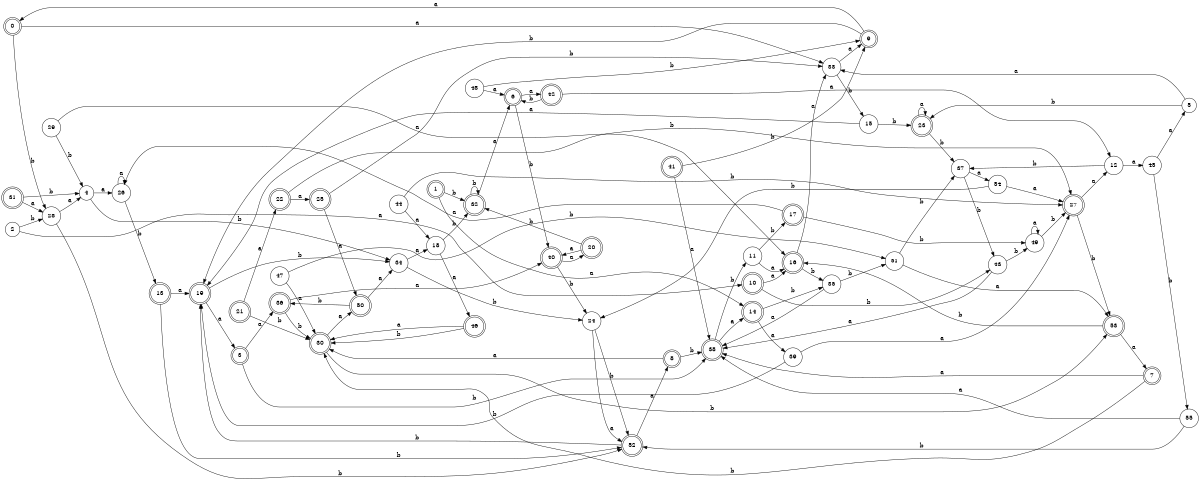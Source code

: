 digraph n45_6 {
__start0 [label="" shape="none"];

rankdir=LR;
size="8,5";

s0 [style="rounded,filled", color="black", fillcolor="white" shape="doublecircle", label="0"];
s1 [style="rounded,filled", color="black", fillcolor="white" shape="doublecircle", label="1"];
s2 [style="filled", color="black", fillcolor="white" shape="circle", label="2"];
s3 [style="rounded,filled", color="black", fillcolor="white" shape="doublecircle", label="3"];
s4 [style="filled", color="black", fillcolor="white" shape="circle", label="4"];
s5 [style="filled", color="black", fillcolor="white" shape="circle", label="5"];
s6 [style="rounded,filled", color="black", fillcolor="white" shape="doublecircle", label="6"];
s7 [style="rounded,filled", color="black", fillcolor="white" shape="doublecircle", label="7"];
s8 [style="rounded,filled", color="black", fillcolor="white" shape="doublecircle", label="8"];
s9 [style="rounded,filled", color="black", fillcolor="white" shape="doublecircle", label="9"];
s10 [style="rounded,filled", color="black", fillcolor="white" shape="doublecircle", label="10"];
s11 [style="filled", color="black", fillcolor="white" shape="circle", label="11"];
s12 [style="filled", color="black", fillcolor="white" shape="circle", label="12"];
s13 [style="rounded,filled", color="black", fillcolor="white" shape="doublecircle", label="13"];
s14 [style="rounded,filled", color="black", fillcolor="white" shape="doublecircle", label="14"];
s15 [style="filled", color="black", fillcolor="white" shape="circle", label="15"];
s16 [style="rounded,filled", color="black", fillcolor="white" shape="doublecircle", label="16"];
s17 [style="rounded,filled", color="black", fillcolor="white" shape="doublecircle", label="17"];
s18 [style="filled", color="black", fillcolor="white" shape="circle", label="18"];
s19 [style="rounded,filled", color="black", fillcolor="white" shape="doublecircle", label="19"];
s20 [style="rounded,filled", color="black", fillcolor="white" shape="doublecircle", label="20"];
s21 [style="rounded,filled", color="black", fillcolor="white" shape="doublecircle", label="21"];
s22 [style="rounded,filled", color="black", fillcolor="white" shape="doublecircle", label="22"];
s23 [style="rounded,filled", color="black", fillcolor="white" shape="doublecircle", label="23"];
s24 [style="filled", color="black", fillcolor="white" shape="circle", label="24"];
s25 [style="rounded,filled", color="black", fillcolor="white" shape="doublecircle", label="25"];
s26 [style="filled", color="black", fillcolor="white" shape="circle", label="26"];
s27 [style="rounded,filled", color="black", fillcolor="white" shape="doublecircle", label="27"];
s28 [style="filled", color="black", fillcolor="white" shape="circle", label="28"];
s29 [style="filled", color="black", fillcolor="white" shape="circle", label="29"];
s30 [style="rounded,filled", color="black", fillcolor="white" shape="doublecircle", label="30"];
s31 [style="rounded,filled", color="black", fillcolor="white" shape="doublecircle", label="31"];
s32 [style="rounded,filled", color="black", fillcolor="white" shape="doublecircle", label="32"];
s33 [style="filled", color="black", fillcolor="white" shape="circle", label="33"];
s34 [style="filled", color="black", fillcolor="white" shape="circle", label="34"];
s35 [style="filled", color="black", fillcolor="white" shape="circle", label="35"];
s36 [style="rounded,filled", color="black", fillcolor="white" shape="doublecircle", label="36"];
s37 [style="filled", color="black", fillcolor="white" shape="circle", label="37"];
s38 [style="rounded,filled", color="black", fillcolor="white" shape="doublecircle", label="38"];
s39 [style="filled", color="black", fillcolor="white" shape="circle", label="39"];
s40 [style="rounded,filled", color="black", fillcolor="white" shape="doublecircle", label="40"];
s41 [style="rounded,filled", color="black", fillcolor="white" shape="doublecircle", label="41"];
s42 [style="rounded,filled", color="black", fillcolor="white" shape="doublecircle", label="42"];
s43 [style="filled", color="black", fillcolor="white" shape="circle", label="43"];
s44 [style="filled", color="black", fillcolor="white" shape="circle", label="44"];
s45 [style="filled", color="black", fillcolor="white" shape="circle", label="45"];
s46 [style="rounded,filled", color="black", fillcolor="white" shape="doublecircle", label="46"];
s47 [style="filled", color="black", fillcolor="white" shape="circle", label="47"];
s48 [style="filled", color="black", fillcolor="white" shape="circle", label="48"];
s49 [style="filled", color="black", fillcolor="white" shape="circle", label="49"];
s50 [style="rounded,filled", color="black", fillcolor="white" shape="doublecircle", label="50"];
s51 [style="filled", color="black", fillcolor="white" shape="circle", label="51"];
s52 [style="rounded,filled", color="black", fillcolor="white" shape="doublecircle", label="52"];
s53 [style="rounded,filled", color="black", fillcolor="white" shape="doublecircle", label="53"];
s54 [style="filled", color="black", fillcolor="white" shape="circle", label="54"];
s55 [style="filled", color="black", fillcolor="white" shape="circle", label="55"];
s0 -> s33 [label="a"];
s0 -> s28 [label="b"];
s1 -> s14 [label="a"];
s1 -> s32 [label="b"];
s2 -> s10 [label="a"];
s2 -> s28 [label="b"];
s3 -> s36 [label="a"];
s3 -> s38 [label="b"];
s4 -> s26 [label="a"];
s4 -> s34 [label="b"];
s5 -> s33 [label="a"];
s5 -> s23 [label="b"];
s6 -> s42 [label="a"];
s6 -> s40 [label="b"];
s7 -> s38 [label="a"];
s7 -> s30 [label="b"];
s8 -> s30 [label="a"];
s8 -> s38 [label="b"];
s9 -> s0 [label="a"];
s9 -> s19 [label="b"];
s10 -> s16 [label="a"];
s10 -> s43 [label="b"];
s11 -> s16 [label="a"];
s11 -> s17 [label="b"];
s12 -> s45 [label="a"];
s12 -> s37 [label="b"];
s13 -> s19 [label="a"];
s13 -> s52 [label="b"];
s14 -> s39 [label="a"];
s14 -> s35 [label="b"];
s15 -> s19 [label="a"];
s15 -> s23 [label="b"];
s16 -> s33 [label="a"];
s16 -> s35 [label="b"];
s17 -> s26 [label="a"];
s17 -> s49 [label="b"];
s18 -> s46 [label="a"];
s18 -> s32 [label="b"];
s19 -> s3 [label="a"];
s19 -> s34 [label="b"];
s20 -> s40 [label="a"];
s20 -> s32 [label="b"];
s21 -> s22 [label="a"];
s21 -> s30 [label="b"];
s22 -> s25 [label="a"];
s22 -> s27 [label="b"];
s23 -> s23 [label="a"];
s23 -> s37 [label="b"];
s24 -> s52 [label="a"];
s24 -> s52 [label="b"];
s25 -> s50 [label="a"];
s25 -> s33 [label="b"];
s26 -> s26 [label="a"];
s26 -> s13 [label="b"];
s27 -> s12 [label="a"];
s27 -> s53 [label="b"];
s28 -> s4 [label="a"];
s28 -> s52 [label="b"];
s29 -> s16 [label="a"];
s29 -> s4 [label="b"];
s30 -> s50 [label="a"];
s30 -> s53 [label="b"];
s31 -> s28 [label="a"];
s31 -> s4 [label="b"];
s32 -> s6 [label="a"];
s32 -> s32 [label="b"];
s33 -> s9 [label="a"];
s33 -> s15 [label="b"];
s34 -> s18 [label="a"];
s34 -> s24 [label="b"];
s35 -> s38 [label="a"];
s35 -> s51 [label="b"];
s36 -> s40 [label="a"];
s36 -> s30 [label="b"];
s37 -> s54 [label="a"];
s37 -> s43 [label="b"];
s38 -> s14 [label="a"];
s38 -> s11 [label="b"];
s39 -> s27 [label="a"];
s39 -> s19 [label="b"];
s40 -> s20 [label="a"];
s40 -> s24 [label="b"];
s41 -> s38 [label="a"];
s41 -> s9 [label="b"];
s42 -> s12 [label="a"];
s42 -> s6 [label="b"];
s43 -> s38 [label="a"];
s43 -> s49 [label="b"];
s44 -> s18 [label="a"];
s44 -> s27 [label="b"];
s45 -> s5 [label="a"];
s45 -> s55 [label="b"];
s46 -> s30 [label="a"];
s46 -> s30 [label="b"];
s47 -> s30 [label="a"];
s47 -> s51 [label="b"];
s48 -> s6 [label="a"];
s48 -> s9 [label="b"];
s49 -> s49 [label="a"];
s49 -> s27 [label="b"];
s50 -> s34 [label="a"];
s50 -> s36 [label="b"];
s51 -> s53 [label="a"];
s51 -> s37 [label="b"];
s52 -> s8 [label="a"];
s52 -> s19 [label="b"];
s53 -> s7 [label="a"];
s53 -> s16 [label="b"];
s54 -> s27 [label="a"];
s54 -> s24 [label="b"];
s55 -> s38 [label="a"];
s55 -> s52 [label="b"];

}
